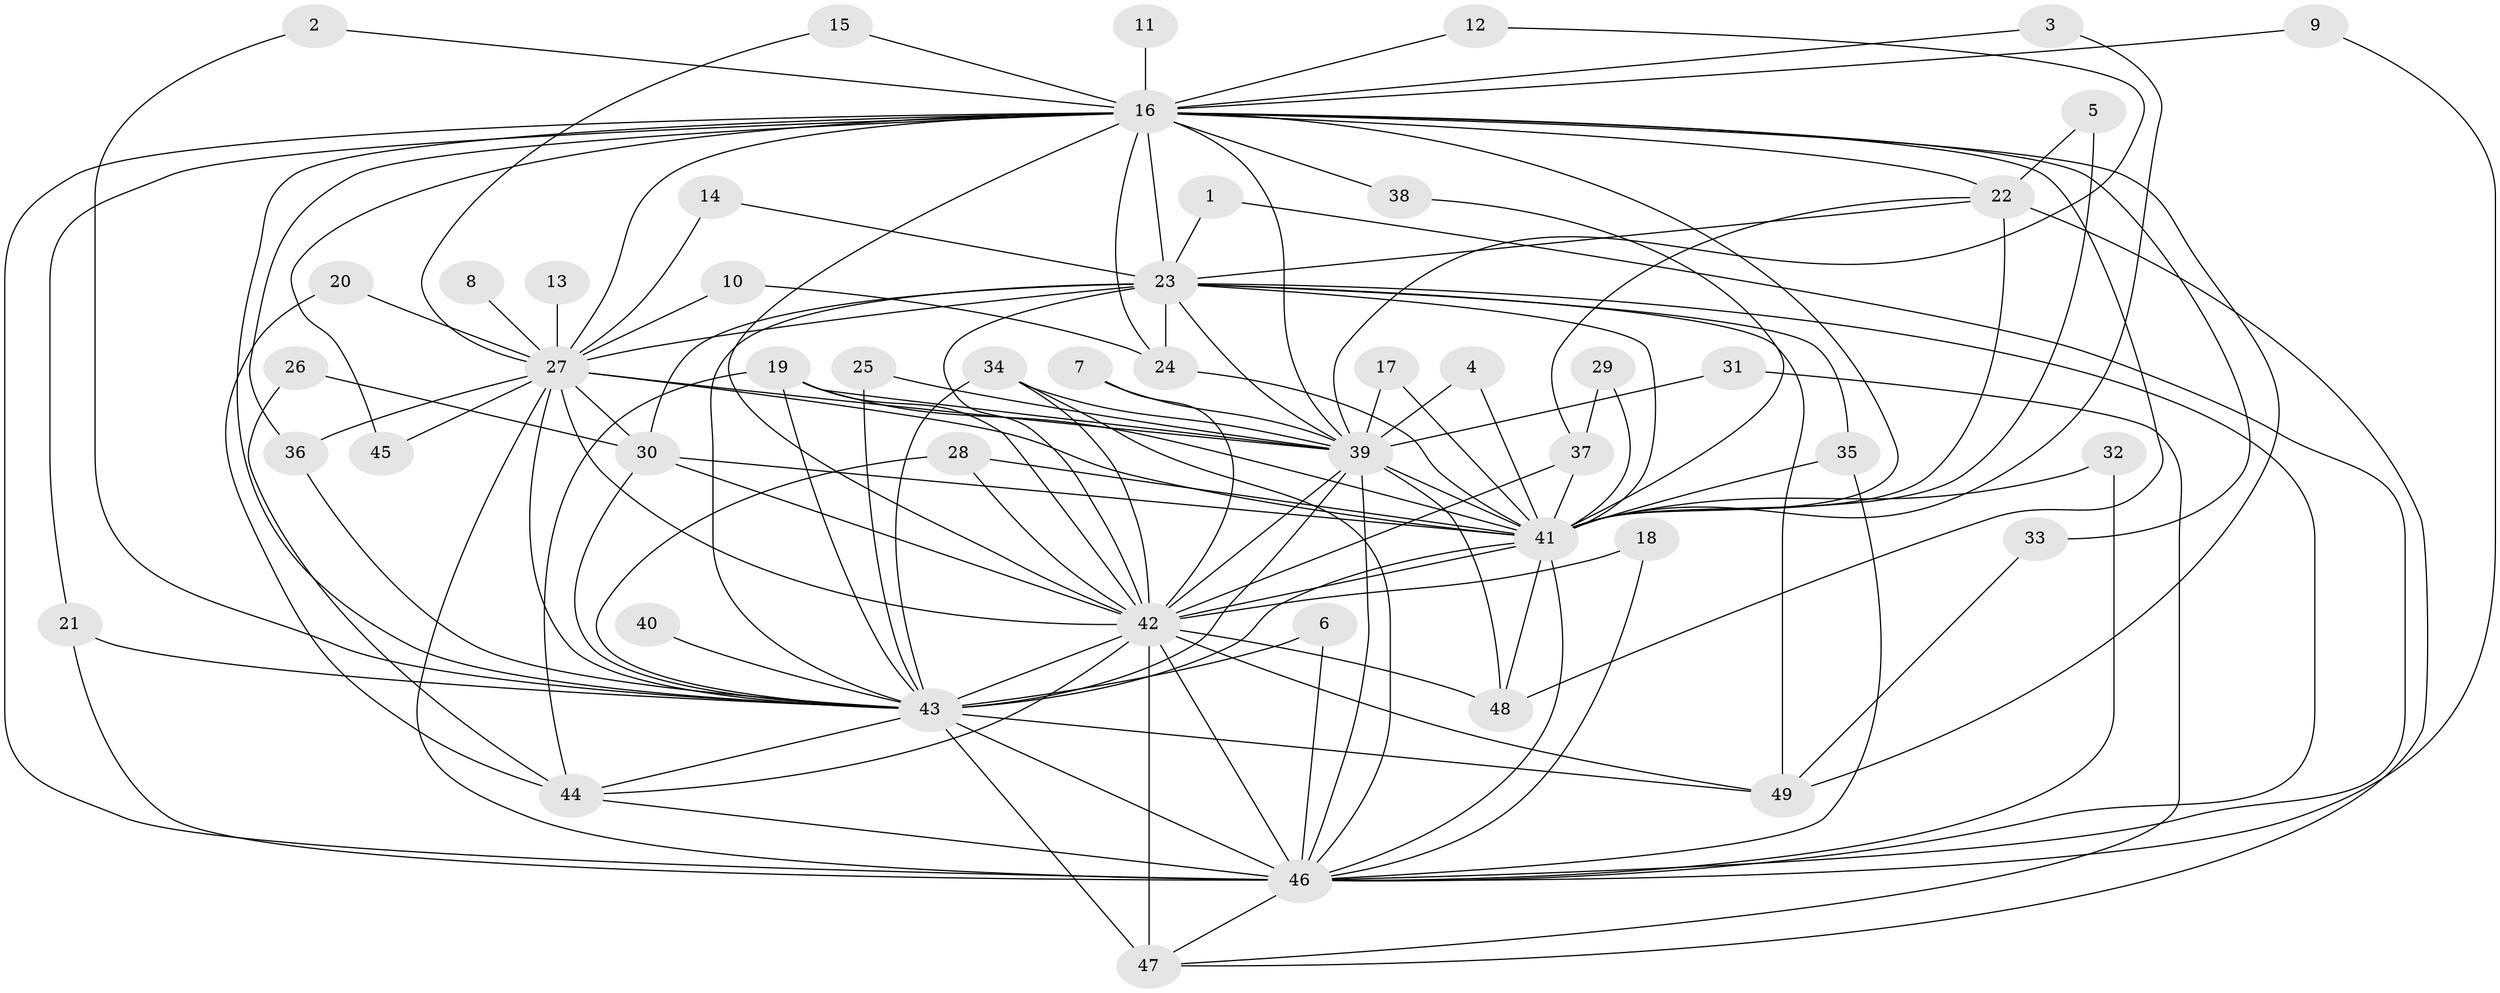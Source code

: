 // original degree distribution, {21: 0.042105263157894736, 17: 0.021052631578947368, 18: 0.010526315789473684, 19: 0.021052631578947368, 20: 0.010526315789473684, 3: 0.11578947368421053, 6: 0.021052631578947368, 12: 0.010526315789473684, 4: 0.07368421052631578, 5: 0.042105263157894736, 7: 0.010526315789473684, 2: 0.6105263157894737, 8: 0.010526315789473684}
// Generated by graph-tools (version 1.1) at 2025/49/03/09/25 03:49:36]
// undirected, 49 vertices, 128 edges
graph export_dot {
graph [start="1"]
  node [color=gray90,style=filled];
  1;
  2;
  3;
  4;
  5;
  6;
  7;
  8;
  9;
  10;
  11;
  12;
  13;
  14;
  15;
  16;
  17;
  18;
  19;
  20;
  21;
  22;
  23;
  24;
  25;
  26;
  27;
  28;
  29;
  30;
  31;
  32;
  33;
  34;
  35;
  36;
  37;
  38;
  39;
  40;
  41;
  42;
  43;
  44;
  45;
  46;
  47;
  48;
  49;
  1 -- 23 [weight=1.0];
  1 -- 46 [weight=1.0];
  2 -- 16 [weight=1.0];
  2 -- 43 [weight=1.0];
  3 -- 16 [weight=1.0];
  3 -- 41 [weight=1.0];
  4 -- 39 [weight=1.0];
  4 -- 41 [weight=1.0];
  5 -- 22 [weight=1.0];
  5 -- 41 [weight=1.0];
  6 -- 43 [weight=1.0];
  6 -- 46 [weight=1.0];
  7 -- 39 [weight=1.0];
  7 -- 42 [weight=1.0];
  8 -- 27 [weight=1.0];
  9 -- 16 [weight=1.0];
  9 -- 46 [weight=1.0];
  10 -- 24 [weight=1.0];
  10 -- 27 [weight=1.0];
  11 -- 16 [weight=2.0];
  12 -- 16 [weight=1.0];
  12 -- 39 [weight=1.0];
  13 -- 27 [weight=2.0];
  14 -- 23 [weight=1.0];
  14 -- 27 [weight=1.0];
  15 -- 16 [weight=1.0];
  15 -- 27 [weight=1.0];
  16 -- 21 [weight=1.0];
  16 -- 22 [weight=1.0];
  16 -- 23 [weight=3.0];
  16 -- 24 [weight=1.0];
  16 -- 27 [weight=2.0];
  16 -- 33 [weight=1.0];
  16 -- 36 [weight=1.0];
  16 -- 38 [weight=1.0];
  16 -- 39 [weight=1.0];
  16 -- 41 [weight=2.0];
  16 -- 42 [weight=1.0];
  16 -- 43 [weight=2.0];
  16 -- 45 [weight=1.0];
  16 -- 46 [weight=2.0];
  16 -- 48 [weight=1.0];
  16 -- 49 [weight=1.0];
  17 -- 39 [weight=1.0];
  17 -- 41 [weight=1.0];
  18 -- 42 [weight=1.0];
  18 -- 46 [weight=1.0];
  19 -- 39 [weight=1.0];
  19 -- 41 [weight=2.0];
  19 -- 42 [weight=1.0];
  19 -- 43 [weight=1.0];
  19 -- 44 [weight=1.0];
  20 -- 27 [weight=1.0];
  20 -- 44 [weight=1.0];
  21 -- 43 [weight=1.0];
  21 -- 46 [weight=1.0];
  22 -- 23 [weight=1.0];
  22 -- 37 [weight=1.0];
  22 -- 41 [weight=1.0];
  22 -- 47 [weight=1.0];
  23 -- 24 [weight=2.0];
  23 -- 27 [weight=1.0];
  23 -- 30 [weight=1.0];
  23 -- 35 [weight=1.0];
  23 -- 39 [weight=1.0];
  23 -- 41 [weight=2.0];
  23 -- 42 [weight=1.0];
  23 -- 43 [weight=3.0];
  23 -- 46 [weight=1.0];
  23 -- 49 [weight=1.0];
  24 -- 41 [weight=1.0];
  25 -- 39 [weight=1.0];
  25 -- 43 [weight=1.0];
  26 -- 30 [weight=1.0];
  26 -- 44 [weight=1.0];
  27 -- 30 [weight=1.0];
  27 -- 36 [weight=1.0];
  27 -- 39 [weight=1.0];
  27 -- 41 [weight=2.0];
  27 -- 42 [weight=1.0];
  27 -- 43 [weight=2.0];
  27 -- 45 [weight=1.0];
  27 -- 46 [weight=1.0];
  28 -- 41 [weight=1.0];
  28 -- 42 [weight=1.0];
  28 -- 43 [weight=1.0];
  29 -- 37 [weight=1.0];
  29 -- 41 [weight=1.0];
  30 -- 41 [weight=2.0];
  30 -- 42 [weight=1.0];
  30 -- 43 [weight=1.0];
  31 -- 39 [weight=1.0];
  31 -- 47 [weight=1.0];
  32 -- 41 [weight=1.0];
  32 -- 46 [weight=1.0];
  33 -- 49 [weight=1.0];
  34 -- 39 [weight=1.0];
  34 -- 42 [weight=1.0];
  34 -- 43 [weight=1.0];
  34 -- 46 [weight=1.0];
  35 -- 41 [weight=1.0];
  35 -- 46 [weight=1.0];
  36 -- 43 [weight=1.0];
  37 -- 41 [weight=1.0];
  37 -- 42 [weight=2.0];
  38 -- 41 [weight=1.0];
  39 -- 41 [weight=2.0];
  39 -- 42 [weight=1.0];
  39 -- 43 [weight=3.0];
  39 -- 46 [weight=1.0];
  39 -- 48 [weight=1.0];
  40 -- 43 [weight=1.0];
  41 -- 42 [weight=2.0];
  41 -- 43 [weight=4.0];
  41 -- 46 [weight=2.0];
  41 -- 48 [weight=1.0];
  42 -- 43 [weight=2.0];
  42 -- 44 [weight=1.0];
  42 -- 46 [weight=2.0];
  42 -- 47 [weight=2.0];
  42 -- 48 [weight=2.0];
  42 -- 49 [weight=1.0];
  43 -- 44 [weight=1.0];
  43 -- 46 [weight=2.0];
  43 -- 47 [weight=4.0];
  43 -- 49 [weight=1.0];
  44 -- 46 [weight=1.0];
  46 -- 47 [weight=1.0];
}
